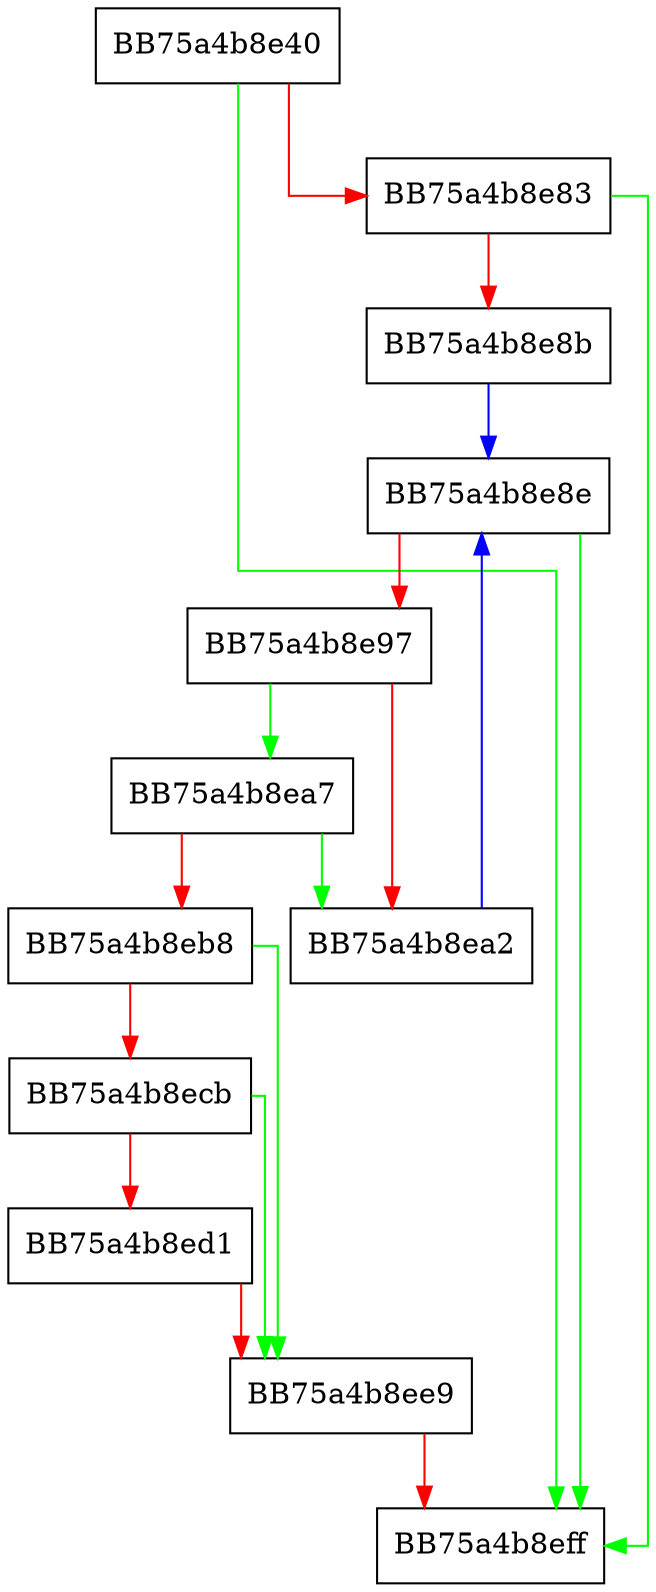 digraph IsMine {
  node [shape="box"];
  graph [splines=ortho];
  BB75a4b8e40 -> BB75a4b8eff [color="green"];
  BB75a4b8e40 -> BB75a4b8e83 [color="red"];
  BB75a4b8e83 -> BB75a4b8eff [color="green"];
  BB75a4b8e83 -> BB75a4b8e8b [color="red"];
  BB75a4b8e8b -> BB75a4b8e8e [color="blue"];
  BB75a4b8e8e -> BB75a4b8eff [color="green"];
  BB75a4b8e8e -> BB75a4b8e97 [color="red"];
  BB75a4b8e97 -> BB75a4b8ea7 [color="green"];
  BB75a4b8e97 -> BB75a4b8ea2 [color="red"];
  BB75a4b8ea2 -> BB75a4b8e8e [color="blue"];
  BB75a4b8ea7 -> BB75a4b8ea2 [color="green"];
  BB75a4b8ea7 -> BB75a4b8eb8 [color="red"];
  BB75a4b8eb8 -> BB75a4b8ee9 [color="green"];
  BB75a4b8eb8 -> BB75a4b8ecb [color="red"];
  BB75a4b8ecb -> BB75a4b8ee9 [color="green"];
  BB75a4b8ecb -> BB75a4b8ed1 [color="red"];
  BB75a4b8ed1 -> BB75a4b8ee9 [color="red"];
  BB75a4b8ee9 -> BB75a4b8eff [color="red"];
}